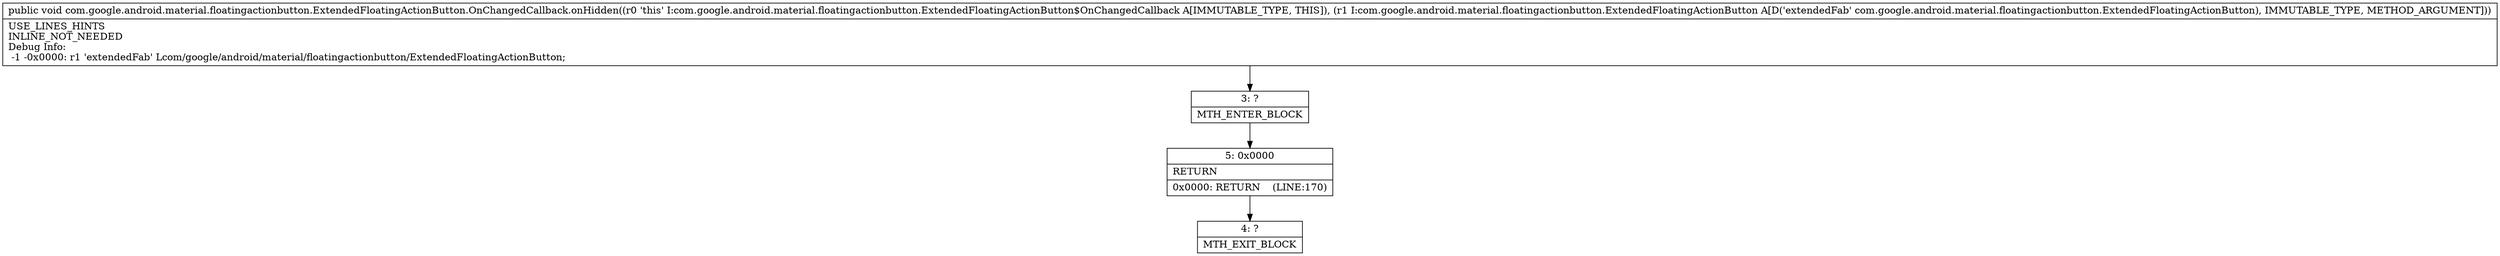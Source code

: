 digraph "CFG forcom.google.android.material.floatingactionbutton.ExtendedFloatingActionButton.OnChangedCallback.onHidden(Lcom\/google\/android\/material\/floatingactionbutton\/ExtendedFloatingActionButton;)V" {
Node_3 [shape=record,label="{3\:\ ?|MTH_ENTER_BLOCK\l}"];
Node_5 [shape=record,label="{5\:\ 0x0000|RETURN\l|0x0000: RETURN    (LINE:170)\l}"];
Node_4 [shape=record,label="{4\:\ ?|MTH_EXIT_BLOCK\l}"];
MethodNode[shape=record,label="{public void com.google.android.material.floatingactionbutton.ExtendedFloatingActionButton.OnChangedCallback.onHidden((r0 'this' I:com.google.android.material.floatingactionbutton.ExtendedFloatingActionButton$OnChangedCallback A[IMMUTABLE_TYPE, THIS]), (r1 I:com.google.android.material.floatingactionbutton.ExtendedFloatingActionButton A[D('extendedFab' com.google.android.material.floatingactionbutton.ExtendedFloatingActionButton), IMMUTABLE_TYPE, METHOD_ARGUMENT]))  | USE_LINES_HINTS\lINLINE_NOT_NEEDED\lDebug Info:\l  \-1 \-0x0000: r1 'extendedFab' Lcom\/google\/android\/material\/floatingactionbutton\/ExtendedFloatingActionButton;\l}"];
MethodNode -> Node_3;Node_3 -> Node_5;
Node_5 -> Node_4;
}

